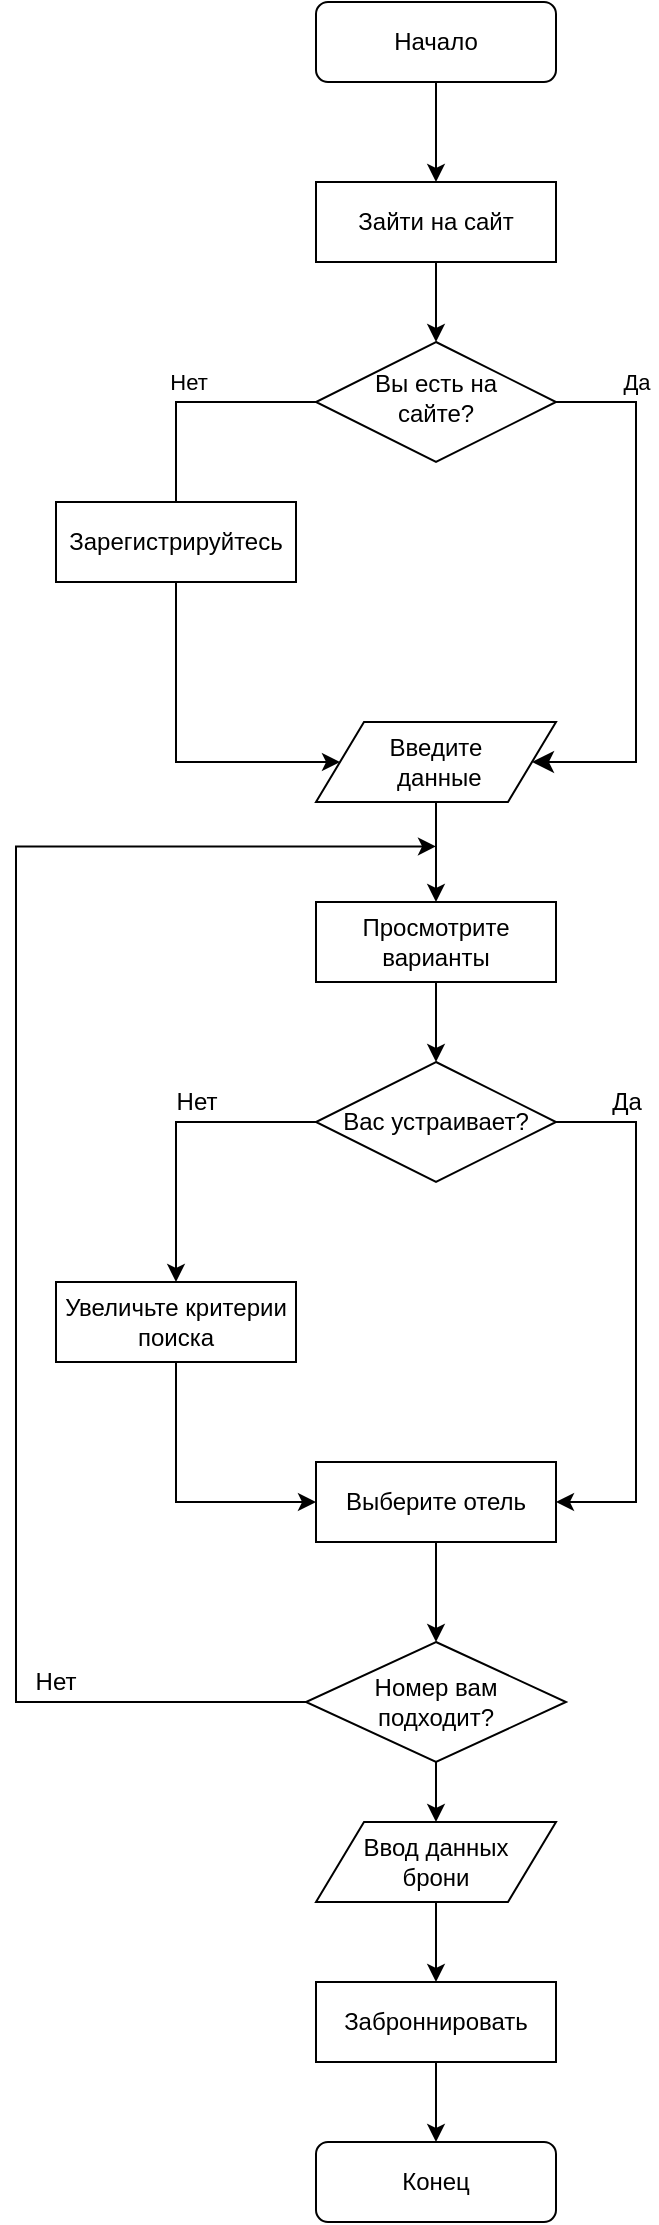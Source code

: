 <mxfile version="12.7.9" type="device"><diagram id="C5RBs43oDa-KdzZeNtuy" name="Page-1"><mxGraphModel dx="716" dy="378" grid="1" gridSize="10" guides="1" tooltips="1" connect="1" arrows="1" fold="1" page="1" pageScale="1" pageWidth="827" pageHeight="1169" math="0" shadow="0"><root><mxCell id="WIyWlLk6GJQsqaUBKTNV-0"/><mxCell id="WIyWlLk6GJQsqaUBKTNV-1" parent="WIyWlLk6GJQsqaUBKTNV-0"/><mxCell id="WIyWlLk6GJQsqaUBKTNV-3" value="Начало" style="rounded=1;whiteSpace=wrap;html=1;fontSize=12;glass=0;strokeWidth=1;shadow=0;" parent="WIyWlLk6GJQsqaUBKTNV-1" vertex="1"><mxGeometry x="160" y="10" width="120" height="40" as="geometry"/></mxCell><mxCell id="WIyWlLk6GJQsqaUBKTNV-4" value="Нет" style="rounded=0;html=1;jettySize=auto;orthogonalLoop=1;fontSize=11;endArrow=classic;endFill=1;endSize=8;strokeWidth=1;shadow=0;labelBackgroundColor=none;edgeStyle=orthogonalEdgeStyle;entryX=0.5;entryY=0;entryDx=0;entryDy=0;" parent="WIyWlLk6GJQsqaUBKTNV-1" source="WIyWlLk6GJQsqaUBKTNV-6" target="rmNmPIbEJml1D83Mc089-17" edge="1"><mxGeometry x="-0.077" y="-10" relative="1" as="geometry"><mxPoint as="offset"/><mxPoint x="90" y="260" as="targetPoint"/><Array as="points"><mxPoint x="90" y="210"/><mxPoint x="90" y="270"/></Array></mxGeometry></mxCell><mxCell id="WIyWlLk6GJQsqaUBKTNV-5" value="Да" style="edgeStyle=orthogonalEdgeStyle;rounded=0;html=1;jettySize=auto;orthogonalLoop=1;fontSize=11;endArrow=classic;endFill=1;endSize=8;strokeWidth=1;shadow=0;labelBackgroundColor=none;entryX=1;entryY=0.5;entryDx=0;entryDy=0;" parent="WIyWlLk6GJQsqaUBKTNV-1" source="WIyWlLk6GJQsqaUBKTNV-6" target="rmNmPIbEJml1D83Mc089-20" edge="1"><mxGeometry x="-0.706" y="10" relative="1" as="geometry"><mxPoint x="-10" y="-10" as="offset"/><mxPoint x="280" y="390" as="targetPoint"/><Array as="points"><mxPoint x="320" y="210"/><mxPoint x="320" y="390"/></Array></mxGeometry></mxCell><mxCell id="WIyWlLk6GJQsqaUBKTNV-6" value="Вы есть на&lt;br&gt;сайте?" style="rhombus;whiteSpace=wrap;html=1;shadow=0;fontFamily=Helvetica;fontSize=12;align=center;strokeWidth=1;spacing=6;spacingTop=-4;" parent="WIyWlLk6GJQsqaUBKTNV-1" vertex="1"><mxGeometry x="160" y="180" width="120" height="60" as="geometry"/></mxCell><mxCell id="rmNmPIbEJml1D83Mc089-3" value="Зайти на сайт" style="rounded=0;whiteSpace=wrap;html=1;" vertex="1" parent="WIyWlLk6GJQsqaUBKTNV-1"><mxGeometry x="160" y="100" width="120" height="40" as="geometry"/></mxCell><mxCell id="rmNmPIbEJml1D83Mc089-6" value="" style="endArrow=classic;html=1;exitX=0.5;exitY=1;exitDx=0;exitDy=0;entryX=0.5;entryY=0;entryDx=0;entryDy=0;" edge="1" parent="WIyWlLk6GJQsqaUBKTNV-1" source="rmNmPIbEJml1D83Mc089-3" target="WIyWlLk6GJQsqaUBKTNV-6"><mxGeometry width="50" height="50" relative="1" as="geometry"><mxPoint x="390" y="130" as="sourcePoint"/><mxPoint x="440" y="220" as="targetPoint"/></mxGeometry></mxCell><mxCell id="rmNmPIbEJml1D83Mc089-16" value="" style="endArrow=classic;html=1;exitX=0.5;exitY=1;exitDx=0;exitDy=0;entryX=0.5;entryY=0;entryDx=0;entryDy=0;" edge="1" parent="WIyWlLk6GJQsqaUBKTNV-1" source="WIyWlLk6GJQsqaUBKTNV-3" target="rmNmPIbEJml1D83Mc089-3"><mxGeometry width="50" height="50" relative="1" as="geometry"><mxPoint x="390" y="270" as="sourcePoint"/><mxPoint x="440" y="220" as="targetPoint"/></mxGeometry></mxCell><mxCell id="rmNmPIbEJml1D83Mc089-17" value="Зарегистрируйтесь" style="rounded=0;whiteSpace=wrap;html=1;" vertex="1" parent="WIyWlLk6GJQsqaUBKTNV-1"><mxGeometry x="30" y="260" width="120" height="40" as="geometry"/></mxCell><mxCell id="rmNmPIbEJml1D83Mc089-19" value="" style="endArrow=classic;html=1;exitX=0.5;exitY=1;exitDx=0;exitDy=0;entryX=0;entryY=0.5;entryDx=0;entryDy=0;edgeStyle=orthogonalEdgeStyle;rounded=0;" edge="1" parent="WIyWlLk6GJQsqaUBKTNV-1" source="rmNmPIbEJml1D83Mc089-17" target="rmNmPIbEJml1D83Mc089-20"><mxGeometry width="50" height="50" relative="1" as="geometry"><mxPoint x="140" y="400" as="sourcePoint"/><mxPoint x="160" y="390" as="targetPoint"/><Array as="points"><mxPoint x="90" y="390"/></Array></mxGeometry></mxCell><mxCell id="rmNmPIbEJml1D83Mc089-20" value="&lt;span style=&quot;white-space: normal&quot;&gt;Введите&lt;br&gt;&amp;nbsp;данные&lt;/span&gt;" style="shape=parallelogram;perimeter=parallelogramPerimeter;whiteSpace=wrap;html=1;" vertex="1" parent="WIyWlLk6GJQsqaUBKTNV-1"><mxGeometry x="160" y="370" width="120" height="40" as="geometry"/></mxCell><mxCell id="rmNmPIbEJml1D83Mc089-21" value="Просмотрите&lt;br&gt;варианты" style="rounded=0;whiteSpace=wrap;html=1;" vertex="1" parent="WIyWlLk6GJQsqaUBKTNV-1"><mxGeometry x="160" y="460" width="120" height="40" as="geometry"/></mxCell><mxCell id="rmNmPIbEJml1D83Mc089-22" value="" style="endArrow=classic;html=1;exitX=0.5;exitY=1;exitDx=0;exitDy=0;entryX=0.5;entryY=0;entryDx=0;entryDy=0;" edge="1" parent="WIyWlLk6GJQsqaUBKTNV-1" source="rmNmPIbEJml1D83Mc089-20" target="rmNmPIbEJml1D83Mc089-21"><mxGeometry width="50" height="50" relative="1" as="geometry"><mxPoint x="240" y="490" as="sourcePoint"/><mxPoint x="290" y="440" as="targetPoint"/></mxGeometry></mxCell><mxCell id="rmNmPIbEJml1D83Mc089-28" style="edgeStyle=orthogonalEdgeStyle;rounded=0;orthogonalLoop=1;jettySize=auto;html=1;exitX=0;exitY=0.5;exitDx=0;exitDy=0;entryX=0.5;entryY=0;entryDx=0;entryDy=0;endArrow=classic;endFill=1;" edge="1" parent="WIyWlLk6GJQsqaUBKTNV-1" source="rmNmPIbEJml1D83Mc089-23" target="rmNmPIbEJml1D83Mc089-27"><mxGeometry relative="1" as="geometry"/></mxCell><mxCell id="rmNmPIbEJml1D83Mc089-32" style="edgeStyle=orthogonalEdgeStyle;rounded=0;orthogonalLoop=1;jettySize=auto;html=1;exitX=1;exitY=0.5;exitDx=0;exitDy=0;entryX=1;entryY=0.5;entryDx=0;entryDy=0;endArrow=classic;endFill=1;" edge="1" parent="WIyWlLk6GJQsqaUBKTNV-1" source="rmNmPIbEJml1D83Mc089-23" target="rmNmPIbEJml1D83Mc089-30"><mxGeometry relative="1" as="geometry"><Array as="points"><mxPoint x="320" y="570"/><mxPoint x="320" y="760"/></Array></mxGeometry></mxCell><mxCell id="rmNmPIbEJml1D83Mc089-23" value="Вас устраивает?" style="rhombus;whiteSpace=wrap;html=1;" vertex="1" parent="WIyWlLk6GJQsqaUBKTNV-1"><mxGeometry x="160" y="540" width="120" height="60" as="geometry"/></mxCell><mxCell id="rmNmPIbEJml1D83Mc089-24" value="" style="endArrow=classic;html=1;exitX=0.5;exitY=1;exitDx=0;exitDy=0;entryX=0.5;entryY=0;entryDx=0;entryDy=0;" edge="1" parent="WIyWlLk6GJQsqaUBKTNV-1" source="rmNmPIbEJml1D83Mc089-21" target="rmNmPIbEJml1D83Mc089-23"><mxGeometry width="50" height="50" relative="1" as="geometry"><mxPoint x="240" y="540" as="sourcePoint"/><mxPoint x="290" y="490" as="targetPoint"/></mxGeometry></mxCell><mxCell id="rmNmPIbEJml1D83Mc089-26" style="edgeStyle=orthogonalEdgeStyle;rounded=0;orthogonalLoop=1;jettySize=auto;html=1;exitX=0.5;exitY=1;exitDx=0;exitDy=0;endArrow=classic;endFill=1;" edge="1" parent="WIyWlLk6GJQsqaUBKTNV-1" source="WIyWlLk6GJQsqaUBKTNV-6" target="WIyWlLk6GJQsqaUBKTNV-6"><mxGeometry relative="1" as="geometry"/></mxCell><mxCell id="rmNmPIbEJml1D83Mc089-31" style="edgeStyle=orthogonalEdgeStyle;rounded=0;orthogonalLoop=1;jettySize=auto;html=1;exitX=0.5;exitY=1;exitDx=0;exitDy=0;entryX=0;entryY=0.5;entryDx=0;entryDy=0;endArrow=classic;endFill=1;" edge="1" parent="WIyWlLk6GJQsqaUBKTNV-1" source="rmNmPIbEJml1D83Mc089-27" target="rmNmPIbEJml1D83Mc089-30"><mxGeometry relative="1" as="geometry"/></mxCell><mxCell id="rmNmPIbEJml1D83Mc089-27" value="Увеличьте критерии&lt;br&gt;поиска" style="rounded=0;whiteSpace=wrap;html=1;" vertex="1" parent="WIyWlLk6GJQsqaUBKTNV-1"><mxGeometry x="30" y="650" width="120" height="40" as="geometry"/></mxCell><mxCell id="rmNmPIbEJml1D83Mc089-29" value="Нет" style="text;html=1;align=center;verticalAlign=middle;resizable=0;points=[];autosize=1;" vertex="1" parent="WIyWlLk6GJQsqaUBKTNV-1"><mxGeometry x="80" y="550" width="40" height="20" as="geometry"/></mxCell><mxCell id="rmNmPIbEJml1D83Mc089-30" value="Выберите отель" style="rounded=0;whiteSpace=wrap;html=1;" vertex="1" parent="WIyWlLk6GJQsqaUBKTNV-1"><mxGeometry x="160" y="740" width="120" height="40" as="geometry"/></mxCell><mxCell id="rmNmPIbEJml1D83Mc089-33" value="Да" style="text;html=1;align=center;verticalAlign=middle;resizable=0;points=[];autosize=1;" vertex="1" parent="WIyWlLk6GJQsqaUBKTNV-1"><mxGeometry x="300" y="550" width="30" height="20" as="geometry"/></mxCell><mxCell id="rmNmPIbEJml1D83Mc089-36" style="edgeStyle=orthogonalEdgeStyle;rounded=0;orthogonalLoop=1;jettySize=auto;html=1;exitX=0;exitY=0.5;exitDx=0;exitDy=0;endArrow=classic;endFill=1;" edge="1" parent="WIyWlLk6GJQsqaUBKTNV-1" source="rmNmPIbEJml1D83Mc089-34"><mxGeometry relative="1" as="geometry"><mxPoint x="220.0" y="432.207" as="targetPoint"/><Array as="points"><mxPoint x="10" y="860"/><mxPoint x="10" y="432"/></Array></mxGeometry></mxCell><mxCell id="rmNmPIbEJml1D83Mc089-39" style="edgeStyle=orthogonalEdgeStyle;rounded=0;orthogonalLoop=1;jettySize=auto;html=1;exitX=0.5;exitY=1;exitDx=0;exitDy=0;entryX=0.5;entryY=0;entryDx=0;entryDy=0;endArrow=classic;endFill=1;" edge="1" parent="WIyWlLk6GJQsqaUBKTNV-1" source="rmNmPIbEJml1D83Mc089-34" target="rmNmPIbEJml1D83Mc089-38"><mxGeometry relative="1" as="geometry"/></mxCell><mxCell id="rmNmPIbEJml1D83Mc089-34" value="Номер вам&lt;br&gt;подходит?" style="rhombus;whiteSpace=wrap;html=1;" vertex="1" parent="WIyWlLk6GJQsqaUBKTNV-1"><mxGeometry x="155" y="830" width="130" height="60" as="geometry"/></mxCell><mxCell id="rmNmPIbEJml1D83Mc089-35" value="" style="endArrow=classic;html=1;exitX=0.5;exitY=1;exitDx=0;exitDy=0;entryX=0.5;entryY=0;entryDx=0;entryDy=0;" edge="1" parent="WIyWlLk6GJQsqaUBKTNV-1" source="rmNmPIbEJml1D83Mc089-30" target="rmNmPIbEJml1D83Mc089-34"><mxGeometry width="50" height="50" relative="1" as="geometry"><mxPoint x="250" y="820" as="sourcePoint"/><mxPoint x="300" y="770" as="targetPoint"/></mxGeometry></mxCell><mxCell id="rmNmPIbEJml1D83Mc089-37" value="Нет" style="text;html=1;strokeColor=none;fillColor=none;align=center;verticalAlign=middle;whiteSpace=wrap;rounded=0;" vertex="1" parent="WIyWlLk6GJQsqaUBKTNV-1"><mxGeometry x="10" y="840" width="40" height="20" as="geometry"/></mxCell><mxCell id="rmNmPIbEJml1D83Mc089-41" style="edgeStyle=orthogonalEdgeStyle;rounded=0;orthogonalLoop=1;jettySize=auto;html=1;exitX=0.5;exitY=1;exitDx=0;exitDy=0;entryX=0.5;entryY=0;entryDx=0;entryDy=0;endArrow=classic;endFill=1;" edge="1" parent="WIyWlLk6GJQsqaUBKTNV-1" source="rmNmPIbEJml1D83Mc089-38" target="rmNmPIbEJml1D83Mc089-40"><mxGeometry relative="1" as="geometry"/></mxCell><mxCell id="rmNmPIbEJml1D83Mc089-38" value="Ввод данных&lt;br&gt;брони" style="shape=parallelogram;perimeter=parallelogramPerimeter;whiteSpace=wrap;html=1;" vertex="1" parent="WIyWlLk6GJQsqaUBKTNV-1"><mxGeometry x="160" y="920" width="120" height="40" as="geometry"/></mxCell><mxCell id="rmNmPIbEJml1D83Mc089-43" style="edgeStyle=orthogonalEdgeStyle;rounded=0;orthogonalLoop=1;jettySize=auto;html=1;exitX=0.5;exitY=1;exitDx=0;exitDy=0;entryX=0.5;entryY=0;entryDx=0;entryDy=0;endArrow=classic;endFill=1;" edge="1" parent="WIyWlLk6GJQsqaUBKTNV-1" source="rmNmPIbEJml1D83Mc089-40" target="rmNmPIbEJml1D83Mc089-42"><mxGeometry relative="1" as="geometry"/></mxCell><mxCell id="rmNmPIbEJml1D83Mc089-40" value="Заброннировать" style="rounded=0;whiteSpace=wrap;html=1;" vertex="1" parent="WIyWlLk6GJQsqaUBKTNV-1"><mxGeometry x="160" y="1000" width="120" height="40" as="geometry"/></mxCell><mxCell id="rmNmPIbEJml1D83Mc089-42" value="Конец" style="rounded=1;whiteSpace=wrap;html=1;" vertex="1" parent="WIyWlLk6GJQsqaUBKTNV-1"><mxGeometry x="160" y="1080" width="120" height="40" as="geometry"/></mxCell></root></mxGraphModel></diagram></mxfile>